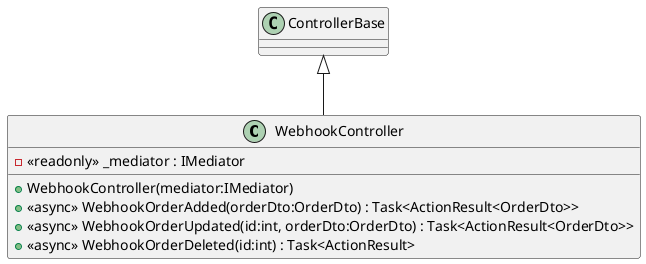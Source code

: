 @startuml
class WebhookController {
    - <<readonly>> _mediator : IMediator
    + WebhookController(mediator:IMediator)
    + <<async>> WebhookOrderAdded(orderDto:OrderDto) : Task<ActionResult<OrderDto>>
    + <<async>> WebhookOrderUpdated(id:int, orderDto:OrderDto) : Task<ActionResult<OrderDto>>
    + <<async>> WebhookOrderDeleted(id:int) : Task<ActionResult>
}
ControllerBase <|-- WebhookController
@enduml
